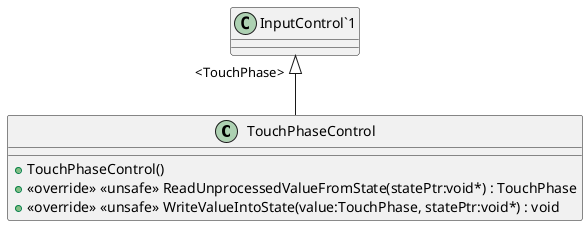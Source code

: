 @startuml
class TouchPhaseControl {
    + TouchPhaseControl()
    + <<override>> <<unsafe>> ReadUnprocessedValueFromState(statePtr:void*) : TouchPhase
    + <<override>> <<unsafe>> WriteValueIntoState(value:TouchPhase, statePtr:void*) : void
}
"InputControl`1" "<TouchPhase>" <|-- TouchPhaseControl
@enduml
